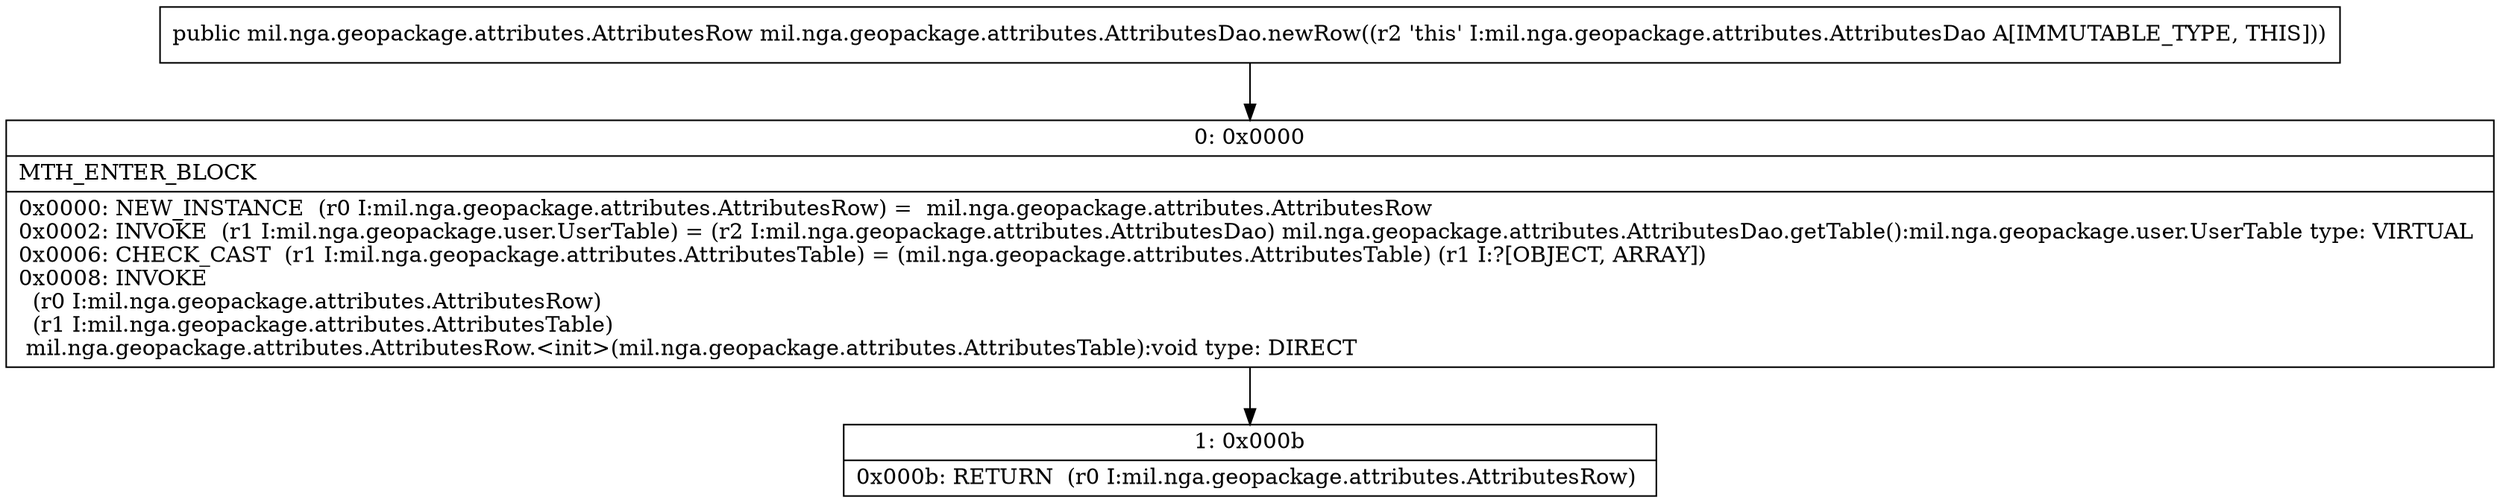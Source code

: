 digraph "CFG formil.nga.geopackage.attributes.AttributesDao.newRow()Lmil\/nga\/geopackage\/attributes\/AttributesRow;" {
Node_0 [shape=record,label="{0\:\ 0x0000|MTH_ENTER_BLOCK\l|0x0000: NEW_INSTANCE  (r0 I:mil.nga.geopackage.attributes.AttributesRow) =  mil.nga.geopackage.attributes.AttributesRow \l0x0002: INVOKE  (r1 I:mil.nga.geopackage.user.UserTable) = (r2 I:mil.nga.geopackage.attributes.AttributesDao) mil.nga.geopackage.attributes.AttributesDao.getTable():mil.nga.geopackage.user.UserTable type: VIRTUAL \l0x0006: CHECK_CAST  (r1 I:mil.nga.geopackage.attributes.AttributesTable) = (mil.nga.geopackage.attributes.AttributesTable) (r1 I:?[OBJECT, ARRAY]) \l0x0008: INVOKE  \l  (r0 I:mil.nga.geopackage.attributes.AttributesRow)\l  (r1 I:mil.nga.geopackage.attributes.AttributesTable)\l mil.nga.geopackage.attributes.AttributesRow.\<init\>(mil.nga.geopackage.attributes.AttributesTable):void type: DIRECT \l}"];
Node_1 [shape=record,label="{1\:\ 0x000b|0x000b: RETURN  (r0 I:mil.nga.geopackage.attributes.AttributesRow) \l}"];
MethodNode[shape=record,label="{public mil.nga.geopackage.attributes.AttributesRow mil.nga.geopackage.attributes.AttributesDao.newRow((r2 'this' I:mil.nga.geopackage.attributes.AttributesDao A[IMMUTABLE_TYPE, THIS])) }"];
MethodNode -> Node_0;
Node_0 -> Node_1;
}

